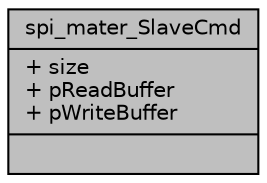digraph "spi_mater_SlaveCmd"
{
  edge [fontname="Helvetica",fontsize="10",labelfontname="Helvetica",labelfontsize="10"];
  node [fontname="Helvetica",fontsize="10",shape=record];
  Node1 [label="{spi_mater_SlaveCmd\n|+ size\l+ pReadBuffer\l+ pWriteBuffer\l|}",height=0.2,width=0.4,color="black", fillcolor="grey75", style="filled", fontcolor="black"];
}
